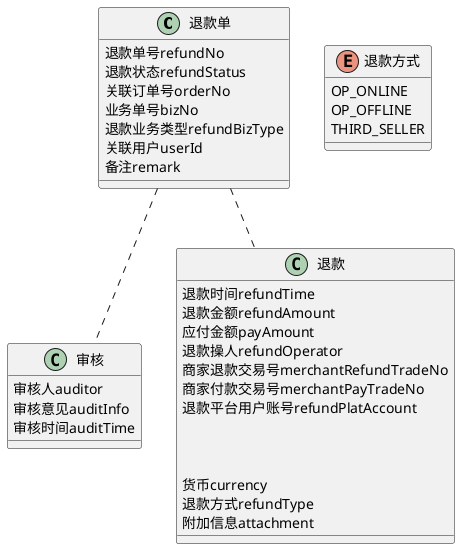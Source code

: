 @startuml


退款单 ..审核
退款单 ..退款
 class 退款单 {

	退款单号refundNo
	退款状态refundStatus
	关联订单号orderNo
	业务单号bizNo
	退款业务类型refundBizType
	关联用户userId
	备注remark
}

class 审核 {

	 审核人auditor
	 审核意见auditInfo
	 审核时间auditTime

}

 class 退款 {

	退款时间refundTime
	退款金额refundAmount
	应付金额payAmount
	退款操人refundOperator
	商家退款交易号merchantRefundTradeNo
	商家付款交易号merchantPayTradeNo
	退款平台用户账号refundPlatAccount
	
	
	
	货币currency
	退款方式refundType
	附加信息attachment
	

}

enum 退款方式{
    OP_ONLINE
    OP_OFFLINE
    THIRD_SELLER
}

@enduml
